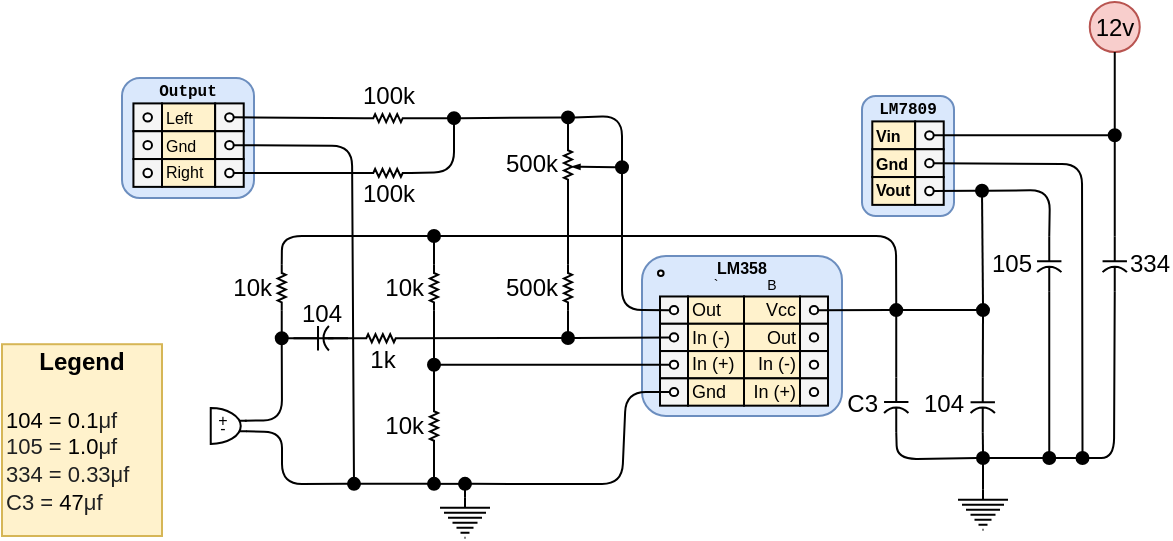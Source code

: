 <mxfile version="14.6.13" type="device"><diagram id="AmOtpBpn04vP_UrOHy-E" name="Page-1"><mxGraphModel dx="-309" dy="527" grid="1" gridSize="10" guides="1" tooltips="1" connect="1" arrows="1" fold="1" page="1" pageScale="1" pageWidth="1100" pageHeight="850" math="0" shadow="0"><root><mxCell id="0"/><mxCell id="1" parent="0"/><mxCell id="taRTPB22pi_-Q8uU6xPn-127" value="12v" style="ellipse;whiteSpace=wrap;html=1;aspect=fixed;fillColor=#f8cecc;align=center;strokeColor=#b85450;" parent="1" vertex="1"><mxGeometry x="1773.875" y="503" width="25" height="25" as="geometry"/></mxCell><mxCell id="2ndtieg_skFP75wxX9uC-29" value="" style="group" vertex="1" connectable="0" parent="1"><mxGeometry x="1550" y="630" width="100" height="80" as="geometry"/></mxCell><mxCell id="2ndtieg_skFP75wxX9uC-1" value="LM358" style="rounded=1;whiteSpace=wrap;html=1;fontSize=8;align=center;fillColor=#dae8fc;strokeColor=#6c8ebf;fontStyle=1;verticalAlign=top;spacingTop=-5;" vertex="1" parent="2ndtieg_skFP75wxX9uC-29"><mxGeometry width="100" height="80" as="geometry"/></mxCell><mxCell id="2ndtieg_skFP75wxX9uC-2" value="Vcc" style="rounded=0;whiteSpace=wrap;html=1;strokeColor=#000000;fillColor=#fff2cc;fontSize=9;align=right;" vertex="1" parent="2ndtieg_skFP75wxX9uC-29"><mxGeometry x="51" y="20.24" width="28" height="13.649" as="geometry"/></mxCell><mxCell id="2ndtieg_skFP75wxX9uC-3" value="Out" style="rounded=0;whiteSpace=wrap;html=1;strokeColor=#000000;fillColor=#fff2cc;fontSize=9;align=right;" vertex="1" parent="2ndtieg_skFP75wxX9uC-29"><mxGeometry x="51" y="33.889" width="28" height="13.649" as="geometry"/></mxCell><mxCell id="2ndtieg_skFP75wxX9uC-4" value="In (-)" style="rounded=0;whiteSpace=wrap;html=1;strokeColor=#000000;fillColor=#fff2cc;fontSize=9;align=right;" vertex="1" parent="2ndtieg_skFP75wxX9uC-29"><mxGeometry x="51" y="47.537" width="28" height="13.649" as="geometry"/></mxCell><mxCell id="2ndtieg_skFP75wxX9uC-5" value="In (+)" style="rounded=0;whiteSpace=wrap;html=1;strokeColor=#000000;fillColor=#fff2cc;fontSize=9;align=right;" vertex="1" parent="2ndtieg_skFP75wxX9uC-29"><mxGeometry x="51" y="61.186" width="28" height="13.649" as="geometry"/></mxCell><mxCell id="2ndtieg_skFP75wxX9uC-6" value="" style="rounded=0;whiteSpace=wrap;html=1;strokeColor=#000000;fillColor=#f5f5f5;fontSize=8;align=center;fontColor=#333333;" vertex="1" parent="2ndtieg_skFP75wxX9uC-29"><mxGeometry x="79" y="20.24" width="14" height="13.649" as="geometry"/></mxCell><mxCell id="2ndtieg_skFP75wxX9uC-7" value="" style="rounded=0;whiteSpace=wrap;html=1;strokeColor=#000000;fillColor=#f5f5f5;fontSize=8;align=center;fontColor=#333333;" vertex="1" parent="2ndtieg_skFP75wxX9uC-29"><mxGeometry x="9" y="20.24" width="14" height="13.649" as="geometry"/></mxCell><mxCell id="2ndtieg_skFP75wxX9uC-8" value="" style="verticalLabelPosition=bottom;shadow=0;dashed=0;align=center;html=1;verticalAlign=top;strokeWidth=1;shape=ellipse;fontSize=12;" vertex="1" parent="2ndtieg_skFP75wxX9uC-29"><mxGeometry x="13.9" y="25.017" width="4.2" height="4.095" as="geometry"/></mxCell><mxCell id="2ndtieg_skFP75wxX9uC-9" value="" style="verticalLabelPosition=bottom;shadow=0;dashed=0;align=center;html=1;verticalAlign=top;strokeWidth=1;shape=ellipse;fontSize=12;" vertex="1" parent="2ndtieg_skFP75wxX9uC-29"><mxGeometry x="83.9" y="25.017" width="4.2" height="4.095" as="geometry"/></mxCell><mxCell id="2ndtieg_skFP75wxX9uC-10" value="" style="rounded=0;whiteSpace=wrap;html=1;strokeColor=#000000;fillColor=#f5f5f5;fontSize=8;align=center;fontColor=#333333;" vertex="1" parent="2ndtieg_skFP75wxX9uC-29"><mxGeometry x="79" y="33.889" width="14" height="13.649" as="geometry"/></mxCell><mxCell id="2ndtieg_skFP75wxX9uC-11" value="" style="rounded=0;whiteSpace=wrap;html=1;strokeColor=#000000;fillColor=#f5f5f5;fontSize=8;align=center;fontColor=#333333;" vertex="1" parent="2ndtieg_skFP75wxX9uC-29"><mxGeometry x="9" y="33.889" width="14" height="13.649" as="geometry"/></mxCell><mxCell id="2ndtieg_skFP75wxX9uC-12" value="" style="verticalLabelPosition=bottom;shadow=0;dashed=0;align=center;html=1;verticalAlign=top;strokeWidth=1;shape=ellipse;fontSize=12;" vertex="1" parent="2ndtieg_skFP75wxX9uC-29"><mxGeometry x="13.9" y="38.666" width="4.2" height="4.095" as="geometry"/></mxCell><mxCell id="2ndtieg_skFP75wxX9uC-13" value="" style="verticalLabelPosition=bottom;shadow=0;dashed=0;align=center;html=1;verticalAlign=top;strokeWidth=1;shape=ellipse;fontSize=12;" vertex="1" parent="2ndtieg_skFP75wxX9uC-29"><mxGeometry x="83.9" y="38.666" width="4.2" height="4.095" as="geometry"/></mxCell><mxCell id="2ndtieg_skFP75wxX9uC-14" value="" style="rounded=0;whiteSpace=wrap;html=1;strokeColor=#000000;fillColor=#f5f5f5;fontSize=8;align=center;fontColor=#333333;" vertex="1" parent="2ndtieg_skFP75wxX9uC-29"><mxGeometry x="79" y="47.537" width="14" height="13.649" as="geometry"/></mxCell><mxCell id="2ndtieg_skFP75wxX9uC-15" value="" style="rounded=0;whiteSpace=wrap;html=1;strokeColor=#000000;fillColor=#f5f5f5;fontSize=8;align=center;fontColor=#333333;" vertex="1" parent="2ndtieg_skFP75wxX9uC-29"><mxGeometry x="9" y="47.537" width="14" height="13.649" as="geometry"/></mxCell><mxCell id="2ndtieg_skFP75wxX9uC-16" value="" style="verticalLabelPosition=bottom;shadow=0;dashed=0;align=center;html=1;verticalAlign=top;strokeWidth=1;shape=ellipse;fontSize=12;" vertex="1" parent="2ndtieg_skFP75wxX9uC-29"><mxGeometry x="13.9" y="52.314" width="4.2" height="4.095" as="geometry"/></mxCell><mxCell id="2ndtieg_skFP75wxX9uC-17" value="" style="verticalLabelPosition=bottom;shadow=0;dashed=0;align=center;html=1;verticalAlign=top;strokeWidth=1;shape=ellipse;fontSize=12;" vertex="1" parent="2ndtieg_skFP75wxX9uC-29"><mxGeometry x="83.9" y="52.314" width="4.2" height="4.095" as="geometry"/></mxCell><mxCell id="2ndtieg_skFP75wxX9uC-18" value="" style="rounded=0;whiteSpace=wrap;html=1;strokeColor=#000000;fillColor=#f5f5f5;fontSize=8;align=center;fontColor=#333333;" vertex="1" parent="2ndtieg_skFP75wxX9uC-29"><mxGeometry x="79" y="61.186" width="14" height="13.649" as="geometry"/></mxCell><mxCell id="2ndtieg_skFP75wxX9uC-19" value="" style="rounded=0;whiteSpace=wrap;html=1;strokeColor=#000000;fillColor=#f5f5f5;fontSize=8;align=center;fontColor=#333333;" vertex="1" parent="2ndtieg_skFP75wxX9uC-29"><mxGeometry x="9" y="61.186" width="14" height="13.649" as="geometry"/></mxCell><mxCell id="2ndtieg_skFP75wxX9uC-20" value="" style="verticalLabelPosition=bottom;shadow=0;dashed=0;align=center;html=1;verticalAlign=top;strokeWidth=1;shape=ellipse;fontSize=12;" vertex="1" parent="2ndtieg_skFP75wxX9uC-29"><mxGeometry x="13.9" y="65.963" width="4.2" height="4.095" as="geometry"/></mxCell><mxCell id="2ndtieg_skFP75wxX9uC-21" value="" style="verticalLabelPosition=bottom;shadow=0;dashed=0;align=center;html=1;verticalAlign=top;strokeWidth=1;shape=ellipse;fontSize=12;" vertex="1" parent="2ndtieg_skFP75wxX9uC-29"><mxGeometry x="83.9" y="65.963" width="4.2" height="4.095" as="geometry"/></mxCell><mxCell id="2ndtieg_skFP75wxX9uC-22" value="" style="verticalLabelPosition=bottom;shadow=0;dashed=0;align=center;html=1;verticalAlign=top;strokeWidth=1;shape=ellipse;perimeter=ellipsePerimeter;fontSize=8;" vertex="1" parent="2ndtieg_skFP75wxX9uC-29"><mxGeometry x="8" y="7.241" width="2.8" height="2.73" as="geometry"/></mxCell><mxCell id="2ndtieg_skFP75wxX9uC-23" value="Out" style="rounded=0;whiteSpace=wrap;html=1;strokeColor=#000000;fillColor=#fff2cc;fontSize=9;align=left;" vertex="1" parent="2ndtieg_skFP75wxX9uC-29"><mxGeometry x="23" y="20.24" width="28" height="13.649" as="geometry"/></mxCell><mxCell id="2ndtieg_skFP75wxX9uC-24" value="In (-)" style="rounded=0;whiteSpace=wrap;html=1;strokeColor=#000000;fillColor=#fff2cc;fontSize=9;align=left;" vertex="1" parent="2ndtieg_skFP75wxX9uC-29"><mxGeometry x="23" y="33.889" width="28" height="13.649" as="geometry"/></mxCell><mxCell id="2ndtieg_skFP75wxX9uC-25" value="In (+)" style="rounded=0;whiteSpace=wrap;html=1;strokeColor=#000000;fillColor=#fff2cc;fontSize=9;align=left;" vertex="1" parent="2ndtieg_skFP75wxX9uC-29"><mxGeometry x="23" y="47.537" width="28" height="13.649" as="geometry"/></mxCell><mxCell id="2ndtieg_skFP75wxX9uC-26" value="Gnd" style="rounded=0;whiteSpace=wrap;html=1;strokeColor=#000000;fillColor=#fff2cc;fontSize=9;align=left;" vertex="1" parent="2ndtieg_skFP75wxX9uC-29"><mxGeometry x="23" y="61.186" width="28" height="13.649" as="geometry"/></mxCell><mxCell id="2ndtieg_skFP75wxX9uC-27" value="B" style="text;html=1;strokeColor=none;fillColor=none;align=center;verticalAlign=middle;whiteSpace=wrap;rounded=0;fontSize=7;fontColor=#000000;" vertex="1" parent="2ndtieg_skFP75wxX9uC-29"><mxGeometry x="51" y="10" width="28" height="10.24" as="geometry"/></mxCell><mxCell id="2ndtieg_skFP75wxX9uC-28" value="`" style="text;html=1;strokeColor=none;fillColor=none;align=center;verticalAlign=middle;whiteSpace=wrap;rounded=0;fontSize=7;fontColor=#000000;" vertex="1" parent="2ndtieg_skFP75wxX9uC-29"><mxGeometry x="23" y="10" width="28" height="10.24" as="geometry"/></mxCell><mxCell id="2ndtieg_skFP75wxX9uC-44" style="rounded=1;orthogonalLoop=1;jettySize=auto;html=1;entryX=1;entryY=0.5;entryDx=0;entryDy=0;fontSize=11;endArrow=none;endFill=0;exitX=0;exitY=0.5;exitDx=0;exitDy=0;" edge="1" parent="1" source="2ndtieg_skFP75wxX9uC-48" target="2ndtieg_skFP75wxX9uC-9"><mxGeometry relative="1" as="geometry"><mxPoint x="1720" y="650" as="sourcePoint"/></mxGeometry></mxCell><mxCell id="2ndtieg_skFP75wxX9uC-49" style="edgeStyle=none;rounded=1;orthogonalLoop=1;jettySize=auto;html=1;entryX=0.5;entryY=1;entryDx=0;entryDy=0;fontSize=11;endArrow=none;endFill=0;exitX=0;exitY=0.5;exitDx=0;exitDy=0;exitPerimeter=0;" edge="1" parent="1" source="2ndtieg_skFP75wxX9uC-40" target="2ndtieg_skFP75wxX9uC-48"><mxGeometry relative="1" as="geometry"><mxPoint x="1690" y="690" as="sourcePoint"/></mxGeometry></mxCell><mxCell id="2ndtieg_skFP75wxX9uC-40" value="C3" style="pointerEvents=1;verticalLabelPosition=top;shadow=0;dashed=0;align=right;html=1;verticalAlign=middle;shape=mxgraph.electrical.capacitors.capacitor_2;fillColor=none;rotation=90;horizontal=0;labelPosition=center;spacingTop=0;spacingRight=2;" vertex="1" parent="1"><mxGeometry x="1663.5" y="698.33" width="27.25" height="12.19" as="geometry"/></mxCell><mxCell id="2ndtieg_skFP75wxX9uC-41" style="edgeStyle=none;rounded=1;orthogonalLoop=1;jettySize=auto;html=1;entryX=1;entryY=0.5;entryDx=0;entryDy=0;entryPerimeter=0;endArrow=none;endFill=0;exitX=0.5;exitY=0;exitDx=0;exitDy=0;" edge="1" parent="1" source="2ndtieg_skFP75wxX9uC-47"><mxGeometry relative="1" as="geometry"><mxPoint x="1720.5" y="728.59" as="sourcePoint"/><mxPoint x="1720.375" y="718.07" as="targetPoint"/></mxGeometry></mxCell><mxCell id="2ndtieg_skFP75wxX9uC-42" style="edgeStyle=none;rounded=1;orthogonalLoop=1;jettySize=auto;html=1;entryX=1;entryY=0.5;entryDx=0;entryDy=0;entryPerimeter=0;endArrow=none;endFill=0;exitX=0;exitY=0.5;exitDx=0;exitDy=0;" edge="1" parent="1" source="2ndtieg_skFP75wxX9uC-47" target="2ndtieg_skFP75wxX9uC-40"><mxGeometry relative="1" as="geometry"><Array as="points"><mxPoint x="1677.5" y="731.59"/></Array><mxPoint x="1720.5" y="731.59" as="sourcePoint"/></mxGeometry></mxCell><mxCell id="2ndtieg_skFP75wxX9uC-45" value="" style="pointerEvents=1;verticalLabelPosition=bottom;shadow=0;dashed=0;align=center;html=1;verticalAlign=top;shape=mxgraph.electrical.signal_sources.protective_earth;" vertex="1" parent="1"><mxGeometry x="1708" y="746.93" width="25" height="20" as="geometry"/></mxCell><mxCell id="2ndtieg_skFP75wxX9uC-46" style="edgeStyle=none;rounded=1;orthogonalLoop=1;jettySize=auto;html=1;exitX=0.5;exitY=1;exitDx=0;exitDy=0;entryX=0.5;entryY=0;entryDx=0;entryDy=0;entryPerimeter=0;endArrow=none;endFill=0;" edge="1" parent="1" source="2ndtieg_skFP75wxX9uC-47"><mxGeometry relative="1" as="geometry"><mxPoint x="1720.5" y="746.93" as="targetPoint"/></mxGeometry></mxCell><mxCell id="2ndtieg_skFP75wxX9uC-47" value="" style="ellipse;whiteSpace=wrap;html=1;aspect=fixed;fillColor=#000000;" vertex="1" parent="1"><mxGeometry x="1717.5" y="728" width="6" height="6" as="geometry"/></mxCell><mxCell id="2ndtieg_skFP75wxX9uC-48" value="" style="ellipse;whiteSpace=wrap;html=1;aspect=fixed;fillColor=#000000;" vertex="1" parent="1"><mxGeometry x="1674.12" y="654.06" width="6" height="6" as="geometry"/></mxCell><mxCell id="2ndtieg_skFP75wxX9uC-52" style="edgeStyle=none;rounded=1;orthogonalLoop=1;jettySize=auto;html=1;entryX=1;entryY=0.5;entryDx=0;entryDy=0;endArrow=none;endFill=0;entryPerimeter=0;" edge="1" parent="1" source="2ndtieg_skFP75wxX9uC-53"><mxGeometry relative="1" as="geometry"><mxPoint x="1393" y="671.115" as="targetPoint"/></mxGeometry></mxCell><mxCell id="2ndtieg_skFP75wxX9uC-53" value="1k" style="pointerEvents=1;verticalLabelPosition=bottom;shadow=0;dashed=0;align=center;html=1;verticalAlign=top;shape=mxgraph.electrical.resistors.resistor_2;spacingTop=-5;" vertex="1" parent="1"><mxGeometry x="1408" y="669.12" width="23" height="4" as="geometry"/></mxCell><mxCell id="2ndtieg_skFP75wxX9uC-56" style="edgeStyle=none;rounded=1;orthogonalLoop=1;jettySize=auto;html=1;endArrow=none;endFill=0;exitX=0;exitY=0.5;exitDx=0;exitDy=0;entryX=1;entryY=0.5;entryDx=0;entryDy=0;" edge="1" parent="1" target="2ndtieg_skFP75wxX9uC-188" source="2ndtieg_skFP75wxX9uC-12"><mxGeometry relative="1" as="geometry"><mxPoint x="1545" y="673" as="sourcePoint"/><mxPoint x="1530" y="671" as="targetPoint"/></mxGeometry></mxCell><mxCell id="2ndtieg_skFP75wxX9uC-60" value="104" style="pointerEvents=1;verticalLabelPosition=top;shadow=0;dashed=0;align=right;html=1;verticalAlign=middle;shape=mxgraph.electrical.capacitors.capacitor_2;fillColor=none;rotation=90;horizontal=0;labelPosition=center;spacingTop=0;spacingRight=2;" vertex="1" parent="1"><mxGeometry x="1706.75" y="698.35" width="27.25" height="12.19" as="geometry"/></mxCell><mxCell id="2ndtieg_skFP75wxX9uC-64" style="edgeStyle=none;rounded=1;orthogonalLoop=1;jettySize=auto;html=1;fontSize=8;endArrow=none;endFill=0;exitX=0.5;exitY=1;exitDx=0;exitDy=0;entryX=0.946;entryY=0.356;entryDx=0;entryDy=0;entryPerimeter=0;" edge="1" parent="1" source="2ndtieg_skFP75wxX9uC-71" target="2ndtieg_skFP75wxX9uC-62"><mxGeometry relative="1" as="geometry"><mxPoint x="1373.875" y="713.53" as="sourcePoint"/><mxPoint x="1360" y="736" as="targetPoint"/><Array as="points"><mxPoint x="1370" y="712"/></Array></mxGeometry></mxCell><mxCell id="2ndtieg_skFP75wxX9uC-62" value="&lt;p style=&quot;line-height: 50%&quot;&gt;+&lt;br style=&quot;font-size: 8px&quot;&gt;-&lt;/p&gt;" style="verticalLabelPosition=middle;shadow=0;dashed=0;align=center;html=1;verticalAlign=middle;shape=mxgraph.electrical.radio.microphone_2;fontSize=8;labelPosition=center;spacingTop=-2;spacingLeft=-7;" vertex="1" parent="1"><mxGeometry x="1334.37" y="706" width="18" height="18" as="geometry"/></mxCell><mxCell id="2ndtieg_skFP75wxX9uC-69" style="edgeStyle=none;rounded=1;orthogonalLoop=1;jettySize=auto;html=1;fontSize=8;endArrow=none;endFill=0;entryX=0.981;entryY=0.648;entryDx=0;entryDy=0;entryPerimeter=0;exitX=0;exitY=0.5;exitDx=0;exitDy=0;" edge="1" parent="1" source="2ndtieg_skFP75wxX9uC-177" target="2ndtieg_skFP75wxX9uC-62"><mxGeometry relative="1" as="geometry"><mxPoint x="1320" y="726" as="targetPoint"/><mxPoint x="1410" y="744" as="sourcePoint"/><Array as="points"><mxPoint x="1370" y="744"/><mxPoint x="1370" y="718"/></Array></mxGeometry></mxCell><mxCell id="2ndtieg_skFP75wxX9uC-73" style="edgeStyle=none;rounded=1;orthogonalLoop=1;jettySize=auto;html=1;entryX=1;entryY=0.5;entryDx=0;entryDy=0;fontSize=8;endArrow=none;endFill=0;exitX=0;exitY=0.5;exitDx=0;exitDy=0;exitPerimeter=0;" edge="1" parent="1" target="2ndtieg_skFP75wxX9uC-71"><mxGeometry relative="1" as="geometry"><mxPoint x="1395.75" y="671.115" as="sourcePoint"/></mxGeometry></mxCell><mxCell id="2ndtieg_skFP75wxX9uC-70" value="104" style="pointerEvents=1;verticalLabelPosition=top;shadow=0;dashed=0;align=right;html=1;verticalAlign=middle;shape=mxgraph.electrical.capacitors.capacitor_2;fillColor=none;rotation=0;horizontal=1;labelPosition=center;spacingTop=0;spacingRight=2;" vertex="1" parent="1"><mxGeometry x="1375.75" y="665.02" width="27.25" height="12.19" as="geometry"/></mxCell><mxCell id="2ndtieg_skFP75wxX9uC-149" style="edgeStyle=none;rounded=1;sketch=0;orthogonalLoop=1;jettySize=auto;html=1;entryX=1;entryY=0.5;entryDx=0;entryDy=0;entryPerimeter=0;fontColor=#E4FDE1;endArrow=none;endFill=0;strokeColor=#000000;fillColor=#F45B69;exitX=0.5;exitY=0;exitDx=0;exitDy=0;" edge="1" parent="1" source="2ndtieg_skFP75wxX9uC-71" target="2ndtieg_skFP75wxX9uC-148"><mxGeometry relative="1" as="geometry"><mxPoint x="1360" y="668" as="sourcePoint"/></mxGeometry></mxCell><mxCell id="2ndtieg_skFP75wxX9uC-71" value="" style="ellipse;whiteSpace=wrap;html=1;aspect=fixed;fillColor=#000000;" vertex="1" parent="1"><mxGeometry x="1366.87" y="668.12" width="6" height="6" as="geometry"/></mxCell><mxCell id="2ndtieg_skFP75wxX9uC-136" style="edgeStyle=none;rounded=1;sketch=0;orthogonalLoop=1;jettySize=auto;html=1;entryX=0;entryY=0.5;entryDx=0;entryDy=0;fontColor=#E4FDE1;endArrow=none;endFill=0;strokeColor=#000000;fillColor=#F45B69;exitX=0;exitY=0.5;exitDx=0;exitDy=0;exitPerimeter=0;" edge="1" parent="1" source="2ndtieg_skFP75wxX9uC-148" target="2ndtieg_skFP75wxX9uC-134"><mxGeometry relative="1" as="geometry"><mxPoint x="1370" y="640" as="sourcePoint"/><Array as="points"><mxPoint x="1370" y="620"/></Array></mxGeometry></mxCell><mxCell id="2ndtieg_skFP75wxX9uC-105" style="rounded=1;sketch=0;orthogonalLoop=1;jettySize=auto;html=1;fontColor=#E4FDE1;fillColor=#F45B69;endArrow=none;endFill=0;entryX=0.5;entryY=0;entryDx=0;entryDy=0;" edge="1" parent="1" source="taRTPB22pi_-Q8uU6xPn-127" target="2ndtieg_skFP75wxX9uC-113"><mxGeometry relative="1" as="geometry"><mxPoint x="1800" y="573" as="targetPoint"/></mxGeometry></mxCell><mxCell id="2ndtieg_skFP75wxX9uC-109" value="105" style="pointerEvents=1;verticalLabelPosition=top;shadow=0;dashed=0;align=right;html=1;verticalAlign=middle;shape=mxgraph.electrical.capacitors.capacitor_2;fillColor=none;rotation=90;horizontal=0;labelPosition=center;spacingTop=0;spacingRight=2;" vertex="1" parent="1"><mxGeometry x="1740" y="627.87" width="27.25" height="12.19" as="geometry"/></mxCell><mxCell id="2ndtieg_skFP75wxX9uC-114" style="edgeStyle=none;rounded=1;sketch=0;orthogonalLoop=1;jettySize=auto;html=1;entryX=0.5;entryY=1;entryDx=0;entryDy=0;fontColor=#E4FDE1;endArrow=none;endFill=0;strokeColor=#000000;fillColor=#F45B69;exitX=0;exitY=0.5;exitDx=0;exitDy=0;exitPerimeter=0;" edge="1" parent="1" source="2ndtieg_skFP75wxX9uC-110" target="2ndtieg_skFP75wxX9uC-113"><mxGeometry relative="1" as="geometry"/></mxCell><mxCell id="2ndtieg_skFP75wxX9uC-116" style="edgeStyle=none;rounded=1;sketch=0;orthogonalLoop=1;jettySize=auto;html=1;entryX=1;entryY=0.5;entryDx=0;entryDy=0;fontColor=#E4FDE1;endArrow=none;endFill=0;strokeColor=#000000;fillColor=#F45B69;exitX=1;exitY=0.5;exitDx=0;exitDy=0;exitPerimeter=0;" edge="1" parent="1" source="2ndtieg_skFP75wxX9uC-110" target="2ndtieg_skFP75wxX9uC-184"><mxGeometry relative="1" as="geometry"><mxPoint x="1772.75" y="672.42" as="targetPoint"/><Array as="points"><mxPoint x="1786" y="731"/></Array></mxGeometry></mxCell><mxCell id="2ndtieg_skFP75wxX9uC-110" value="334" style="pointerEvents=1;verticalLabelPosition=bottom;shadow=0;dashed=0;align=left;html=1;verticalAlign=top;shape=mxgraph.electrical.capacitors.capacitor_2;fillColor=none;rotation=90;horizontal=0;labelPosition=center;spacingTop=0;spacingRight=2;" vertex="1" parent="1"><mxGeometry x="1772.75" y="627.87" width="27.25" height="12.19" as="geometry"/></mxCell><mxCell id="2ndtieg_skFP75wxX9uC-113" value="" style="ellipse;whiteSpace=wrap;html=1;aspect=fixed;fillColor=#000000;" vertex="1" parent="1"><mxGeometry x="1783.375" y="566.66" width="6" height="6" as="geometry"/></mxCell><mxCell id="2ndtieg_skFP75wxX9uC-115" value="" style="group" vertex="1" connectable="0" parent="1"><mxGeometry x="1660" y="550" width="46" height="60" as="geometry"/></mxCell><mxCell id="2ndtieg_skFP75wxX9uC-89" value="&lt;blockquote style=&quot;margin: 0px 0px 0px 40px ; border: none ; padding: 0px ; font-size: 8px&quot;&gt;&lt;/blockquote&gt;&lt;span style=&quot;font-size: 8px&quot;&gt;&lt;div style=&quot;font-size: 8px&quot;&gt;LM7809&lt;/div&gt;&lt;/span&gt;" style="rounded=1;whiteSpace=wrap;html=1;shadow=0;dashed=0;labelBackgroundColor=none;fontFamily=Courier New;fontSize=8;align=center;strokeColor=#6c8ebf;fillColor=#dae8fc;fontStyle=1;verticalAlign=top;spacingTop=-5;container=0;" vertex="1" parent="2ndtieg_skFP75wxX9uC-115"><mxGeometry width="46" height="60" as="geometry"/></mxCell><mxCell id="2ndtieg_skFP75wxX9uC-90" value="" style="rounded=0;whiteSpace=wrap;html=1;strokeColor=#000000;fillColor=#fff2cc;fontSize=8;align=center;container=0;" vertex="1" parent="2ndtieg_skFP75wxX9uC-115"><mxGeometry x="5.149" y="12.7" width="21.429" height="13.913" as="geometry"/></mxCell><mxCell id="2ndtieg_skFP75wxX9uC-91" value="Vin" style="text;html=1;strokeColor=none;fillColor=none;align=left;verticalAlign=middle;whiteSpace=wrap;rounded=0;fontSize=8;fontStyle=1;container=0;" vertex="1" parent="2ndtieg_skFP75wxX9uC-115"><mxGeometry x="5.149" y="12.7" width="21.429" height="13.913" as="geometry"/></mxCell><mxCell id="2ndtieg_skFP75wxX9uC-92" value="" style="rounded=0;whiteSpace=wrap;html=1;strokeColor=#000000;fillColor=#fff2cc;fontSize=8;align=center;container=0;" vertex="1" parent="2ndtieg_skFP75wxX9uC-115"><mxGeometry x="5.149" y="26.613" width="21.429" height="13.913" as="geometry"/></mxCell><mxCell id="2ndtieg_skFP75wxX9uC-93" value="Gnd" style="text;html=1;strokeColor=none;fillColor=none;align=left;verticalAlign=middle;whiteSpace=wrap;rounded=0;fontSize=8;fontStyle=1;container=0;" vertex="1" parent="2ndtieg_skFP75wxX9uC-115"><mxGeometry x="5.149" y="26.613" width="21.429" height="13.913" as="geometry"/></mxCell><mxCell id="2ndtieg_skFP75wxX9uC-94" value="" style="rounded=0;whiteSpace=wrap;html=1;strokeColor=#000000;fillColor=#fff2cc;fontSize=8;align=center;container=0;" vertex="1" parent="2ndtieg_skFP75wxX9uC-115"><mxGeometry x="5.149" y="40.527" width="21.429" height="13.913" as="geometry"/></mxCell><mxCell id="2ndtieg_skFP75wxX9uC-95" value="Vout" style="text;html=1;strokeColor=none;fillColor=none;align=left;verticalAlign=middle;whiteSpace=wrap;rounded=0;fontSize=8;fontStyle=1;container=0;" vertex="1" parent="2ndtieg_skFP75wxX9uC-115"><mxGeometry x="5.149" y="40.527" width="21.429" height="13.913" as="geometry"/></mxCell><mxCell id="2ndtieg_skFP75wxX9uC-96" value="" style="rounded=0;whiteSpace=wrap;html=1;strokeColor=#000000;fillColor=#f5f5f5;fontSize=8;align=center;fontColor=#333333;container=0;" vertex="1" parent="2ndtieg_skFP75wxX9uC-115"><mxGeometry x="26.573" y="12.7" width="14.286" height="13.913" as="geometry"/></mxCell><mxCell id="2ndtieg_skFP75wxX9uC-97" value="" style="verticalLabelPosition=bottom;shadow=0;dashed=0;align=center;html=1;verticalAlign=top;strokeWidth=1;shape=ellipse;fontSize=12;container=0;" vertex="1" parent="2ndtieg_skFP75wxX9uC-115"><mxGeometry x="31.573" y="17.57" width="4.286" height="4.174" as="geometry"/></mxCell><mxCell id="2ndtieg_skFP75wxX9uC-98" value="" style="rounded=0;whiteSpace=wrap;html=1;strokeColor=#000000;fillColor=#f5f5f5;fontSize=8;align=center;fontColor=#333333;container=0;" vertex="1" parent="2ndtieg_skFP75wxX9uC-115"><mxGeometry x="26.573" y="26.613" width="14.286" height="13.913" as="geometry"/></mxCell><mxCell id="2ndtieg_skFP75wxX9uC-99" value="" style="verticalLabelPosition=bottom;shadow=0;dashed=0;align=center;html=1;verticalAlign=top;strokeWidth=1;shape=ellipse;fontSize=12;container=0;" vertex="1" parent="2ndtieg_skFP75wxX9uC-115"><mxGeometry x="31.573" y="31.483" width="4.286" height="4.174" as="geometry"/></mxCell><mxCell id="2ndtieg_skFP75wxX9uC-100" value="" style="rounded=0;whiteSpace=wrap;html=1;strokeColor=#000000;fillColor=#f5f5f5;fontSize=8;align=center;fontColor=#333333;container=0;" vertex="1" parent="2ndtieg_skFP75wxX9uC-115"><mxGeometry x="26.573" y="40.527" width="14.286" height="13.913" as="geometry"/></mxCell><mxCell id="2ndtieg_skFP75wxX9uC-101" value="" style="verticalLabelPosition=bottom;shadow=0;dashed=0;align=center;html=1;verticalAlign=top;strokeWidth=1;shape=ellipse;fontSize=12;container=0;" vertex="1" parent="2ndtieg_skFP75wxX9uC-115"><mxGeometry x="31.573" y="45.396" width="4.286" height="4.174" as="geometry"/></mxCell><mxCell id="2ndtieg_skFP75wxX9uC-118" style="rounded=1;sketch=0;orthogonalLoop=1;jettySize=auto;html=1;entryX=1;entryY=0.5;entryDx=0;entryDy=0;entryPerimeter=0;fontColor=#E4FDE1;endArrow=none;endFill=0;strokeColor=#000000;fillColor=#F45B69;exitX=0.5;exitY=0;exitDx=0;exitDy=0;" edge="1" parent="1" source="2ndtieg_skFP75wxX9uC-183" target="2ndtieg_skFP75wxX9uC-109"><mxGeometry relative="1" as="geometry"><mxPoint x="1766.75" y="672.42" as="sourcePoint"/></mxGeometry></mxCell><mxCell id="2ndtieg_skFP75wxX9uC-120" style="edgeStyle=none;rounded=1;sketch=0;orthogonalLoop=1;jettySize=auto;html=1;entryX=0;entryY=0.5;entryDx=0;entryDy=0;entryPerimeter=0;fontColor=#E4FDE1;endArrow=none;endFill=0;strokeColor=#000000;fillColor=#F45B69;exitX=1;exitY=0.5;exitDx=0;exitDy=0;" edge="1" parent="1" source="2ndtieg_skFP75wxX9uC-119" target="2ndtieg_skFP75wxX9uC-109"><mxGeometry relative="1" as="geometry"><Array as="points"><mxPoint x="1754" y="597"/></Array></mxGeometry></mxCell><mxCell id="2ndtieg_skFP75wxX9uC-123" style="rounded=1;sketch=0;orthogonalLoop=1;jettySize=auto;html=1;fontColor=#E4FDE1;endArrow=none;endFill=0;strokeColor=#000000;fillColor=#F45B69;entryX=0.5;entryY=0;entryDx=0;entryDy=0;" edge="1" parent="1" source="2ndtieg_skFP75wxX9uC-119" target="2ndtieg_skFP75wxX9uC-124"><mxGeometry relative="1" as="geometry"><mxPoint x="1767" y="640" as="targetPoint"/></mxGeometry></mxCell><mxCell id="2ndtieg_skFP75wxX9uC-119" value="" style="ellipse;whiteSpace=wrap;html=1;aspect=fixed;fillColor=#000000;" vertex="1" parent="1"><mxGeometry x="1717.0" y="594.4" width="6" height="6" as="geometry"/></mxCell><mxCell id="2ndtieg_skFP75wxX9uC-111" style="edgeStyle=none;rounded=1;sketch=0;orthogonalLoop=1;jettySize=auto;html=1;entryX=0;entryY=0.5;entryDx=0;entryDy=0;fontColor=#E4FDE1;endArrow=none;endFill=0;strokeColor=#000000;fillColor=#F45B69;" edge="1" parent="1" source="2ndtieg_skFP75wxX9uC-101" target="2ndtieg_skFP75wxX9uC-119"><mxGeometry relative="1" as="geometry"/></mxCell><mxCell id="2ndtieg_skFP75wxX9uC-121" style="edgeStyle=none;rounded=1;sketch=0;orthogonalLoop=1;jettySize=auto;html=1;fontColor=#E4FDE1;endArrow=none;endFill=0;strokeColor=#000000;fillColor=#F45B69;entryX=0.5;entryY=0;entryDx=0;entryDy=0;" edge="1" parent="1" source="2ndtieg_skFP75wxX9uC-99" target="2ndtieg_skFP75wxX9uC-184"><mxGeometry relative="1" as="geometry"><mxPoint x="1769.75" y="669.42" as="targetPoint"/><Array as="points"><mxPoint x="1770" y="584"/></Array></mxGeometry></mxCell><mxCell id="2ndtieg_skFP75wxX9uC-112" style="edgeStyle=none;rounded=1;sketch=0;orthogonalLoop=1;jettySize=auto;html=1;entryX=0;entryY=0.5;entryDx=0;entryDy=0;fontColor=#E4FDE1;endArrow=none;endFill=0;strokeColor=#000000;fillColor=#F45B69;" edge="1" parent="1" source="2ndtieg_skFP75wxX9uC-97" target="2ndtieg_skFP75wxX9uC-113"><mxGeometry relative="1" as="geometry"/></mxCell><mxCell id="2ndtieg_skFP75wxX9uC-125" style="edgeStyle=none;rounded=1;sketch=0;orthogonalLoop=1;jettySize=auto;html=1;entryX=0;entryY=0.5;entryDx=0;entryDy=0;entryPerimeter=0;fontColor=#E4FDE1;endArrow=none;endFill=0;strokeColor=#000000;fillColor=#F45B69;" edge="1" parent="1" source="2ndtieg_skFP75wxX9uC-124" target="2ndtieg_skFP75wxX9uC-60"><mxGeometry relative="1" as="geometry"/></mxCell><mxCell id="2ndtieg_skFP75wxX9uC-126" style="edgeStyle=none;rounded=1;sketch=0;orthogonalLoop=1;jettySize=auto;html=1;entryX=1;entryY=0.5;entryDx=0;entryDy=0;fontColor=#E4FDE1;endArrow=none;endFill=0;strokeColor=#000000;fillColor=#F45B69;" edge="1" parent="1" source="2ndtieg_skFP75wxX9uC-124" target="2ndtieg_skFP75wxX9uC-48"><mxGeometry relative="1" as="geometry"/></mxCell><mxCell id="2ndtieg_skFP75wxX9uC-124" value="" style="ellipse;whiteSpace=wrap;html=1;aspect=fixed;fillColor=#000000;" vertex="1" parent="1"><mxGeometry x="1717.5" y="654.06" width="6" height="6" as="geometry"/></mxCell><mxCell id="2ndtieg_skFP75wxX9uC-131" style="edgeStyle=none;rounded=1;sketch=0;orthogonalLoop=1;jettySize=auto;html=1;entryX=0.5;entryY=1;entryDx=0;entryDy=0;fontColor=#E4FDE1;endArrow=none;endFill=0;strokeColor=#000000;fillColor=#F45B69;exitX=0;exitY=0.5;exitDx=0;exitDy=0;exitPerimeter=0;" edge="1" parent="1" source="2ndtieg_skFP75wxX9uC-138" target="2ndtieg_skFP75wxX9uC-129"><mxGeometry relative="1" as="geometry"><mxPoint x="1446" y="728.5" as="sourcePoint"/></mxGeometry></mxCell><mxCell id="2ndtieg_skFP75wxX9uC-130" style="edgeStyle=none;rounded=1;sketch=0;orthogonalLoop=1;jettySize=auto;html=1;entryX=0;entryY=0.5;entryDx=0;entryDy=0;fontColor=#E4FDE1;endArrow=none;endFill=0;strokeColor=#000000;fillColor=#F45B69;" edge="1" parent="1" source="2ndtieg_skFP75wxX9uC-129" target="2ndtieg_skFP75wxX9uC-16"><mxGeometry relative="1" as="geometry"/></mxCell><mxCell id="2ndtieg_skFP75wxX9uC-129" value="" style="ellipse;whiteSpace=wrap;html=1;aspect=fixed;fillColor=#000000;" vertex="1" parent="1"><mxGeometry x="1443" y="681.36" width="6" height="6" as="geometry"/></mxCell><mxCell id="2ndtieg_skFP75wxX9uC-133" style="edgeStyle=none;rounded=1;sketch=0;orthogonalLoop=1;jettySize=auto;html=1;entryX=0.5;entryY=0;entryDx=0;entryDy=0;fontColor=#E4FDE1;endArrow=none;endFill=0;strokeColor=#000000;fillColor=#F45B69;" edge="1" parent="1" source="2ndtieg_skFP75wxX9uC-132" target="2ndtieg_skFP75wxX9uC-129"><mxGeometry relative="1" as="geometry"/></mxCell><mxCell id="2ndtieg_skFP75wxX9uC-135" style="edgeStyle=none;rounded=1;sketch=0;orthogonalLoop=1;jettySize=auto;html=1;entryX=0.5;entryY=1;entryDx=0;entryDy=0;fontColor=#E4FDE1;endArrow=none;endFill=0;strokeColor=#000000;fillColor=#F45B69;" edge="1" parent="1" source="2ndtieg_skFP75wxX9uC-132" target="2ndtieg_skFP75wxX9uC-134"><mxGeometry relative="1" as="geometry"/></mxCell><mxCell id="2ndtieg_skFP75wxX9uC-132" value="10k" style="pointerEvents=1;verticalLabelPosition=top;shadow=0;dashed=0;align=right;html=1;verticalAlign=middle;shape=mxgraph.electrical.resistors.resistor_2;spacingTop=0;horizontal=0;rotation=90;labelPosition=center;spacingLeft=0;spacingRight=2;" vertex="1" parent="1"><mxGeometry x="1434.5" y="643.87" width="23" height="4" as="geometry"/></mxCell><mxCell id="2ndtieg_skFP75wxX9uC-144" style="edgeStyle=none;rounded=1;sketch=0;orthogonalLoop=1;jettySize=auto;html=1;fontColor=#E4FDE1;endArrow=none;endFill=0;strokeColor=#000000;fillColor=#F45B69;entryX=0.5;entryY=0;entryDx=0;entryDy=0;" edge="1" parent="1" source="2ndtieg_skFP75wxX9uC-134" target="2ndtieg_skFP75wxX9uC-48"><mxGeometry relative="1" as="geometry"><mxPoint x="1690" y="640" as="targetPoint"/><Array as="points"><mxPoint x="1677" y="620"/></Array></mxGeometry></mxCell><mxCell id="2ndtieg_skFP75wxX9uC-134" value="" style="ellipse;whiteSpace=wrap;html=1;aspect=fixed;fillColor=#000000;" vertex="1" parent="1"><mxGeometry x="1443" y="617" width="6" height="6" as="geometry"/></mxCell><mxCell id="2ndtieg_skFP75wxX9uC-146" style="edgeStyle=none;rounded=1;sketch=0;orthogonalLoop=1;jettySize=auto;html=1;entryX=0.5;entryY=0;entryDx=0;entryDy=0;fontColor=#E4FDE1;endArrow=none;endFill=0;strokeColor=#000000;fillColor=#F45B69;" edge="1" parent="1" source="2ndtieg_skFP75wxX9uC-138" target="2ndtieg_skFP75wxX9uC-145"><mxGeometry relative="1" as="geometry"/></mxCell><mxCell id="2ndtieg_skFP75wxX9uC-138" value="10k" style="pointerEvents=1;verticalLabelPosition=top;shadow=0;dashed=0;align=right;html=1;verticalAlign=middle;shape=mxgraph.electrical.resistors.resistor_2;spacingTop=0;horizontal=0;rotation=90;labelPosition=center;spacingLeft=0;spacingRight=2;" vertex="1" parent="1"><mxGeometry x="1434.5" y="713" width="23" height="4" as="geometry"/></mxCell><mxCell id="2ndtieg_skFP75wxX9uC-139" value="" style="pointerEvents=1;verticalLabelPosition=bottom;shadow=0;dashed=0;align=center;html=1;verticalAlign=top;shape=mxgraph.electrical.signal_sources.protective_earth;" vertex="1" parent="1"><mxGeometry x="1449" y="750.93" width="25" height="20" as="geometry"/></mxCell><mxCell id="2ndtieg_skFP75wxX9uC-140" style="edgeStyle=none;rounded=1;orthogonalLoop=1;jettySize=auto;html=1;exitX=0.5;exitY=1;exitDx=0;exitDy=0;entryX=0.5;entryY=0;entryDx=0;entryDy=0;entryPerimeter=0;endArrow=none;endFill=0;" edge="1" parent="1" source="2ndtieg_skFP75wxX9uC-141" target="2ndtieg_skFP75wxX9uC-139"><mxGeometry relative="1" as="geometry"/></mxCell><mxCell id="2ndtieg_skFP75wxX9uC-147" style="edgeStyle=none;rounded=1;sketch=0;orthogonalLoop=1;jettySize=auto;html=1;entryX=1;entryY=0.5;entryDx=0;entryDy=0;fontColor=#E4FDE1;endArrow=none;endFill=0;strokeColor=#000000;fillColor=#F45B69;" edge="1" parent="1" source="2ndtieg_skFP75wxX9uC-141" target="2ndtieg_skFP75wxX9uC-145"><mxGeometry relative="1" as="geometry"/></mxCell><mxCell id="2ndtieg_skFP75wxX9uC-141" value="" style="ellipse;whiteSpace=wrap;html=1;aspect=fixed;fillColor=#000000;" vertex="1" parent="1"><mxGeometry x="1458.5" y="740.93" width="6" height="6" as="geometry"/></mxCell><mxCell id="2ndtieg_skFP75wxX9uC-142" style="edgeStyle=none;rounded=1;sketch=0;orthogonalLoop=1;jettySize=auto;html=1;fontColor=#E4FDE1;endArrow=none;endFill=0;strokeColor=#000000;fillColor=#F45B69;entryX=1;entryY=0.5;entryDx=0;entryDy=0;" edge="1" parent="1" source="2ndtieg_skFP75wxX9uC-20" target="2ndtieg_skFP75wxX9uC-141"><mxGeometry relative="1" as="geometry"><mxPoint x="1462" y="741" as="targetPoint"/><Array as="points"><mxPoint x="1542" y="698"/><mxPoint x="1540" y="744"/></Array></mxGeometry></mxCell><mxCell id="2ndtieg_skFP75wxX9uC-145" value="" style="ellipse;whiteSpace=wrap;html=1;aspect=fixed;fillColor=#000000;" vertex="1" parent="1"><mxGeometry x="1443" y="740.93" width="6" height="6" as="geometry"/></mxCell><mxCell id="2ndtieg_skFP75wxX9uC-148" value="10k" style="pointerEvents=1;verticalLabelPosition=top;shadow=0;dashed=0;align=right;html=1;verticalAlign=middle;shape=mxgraph.electrical.resistors.resistor_2;spacingTop=0;horizontal=0;rotation=90;labelPosition=center;spacingLeft=0;spacingRight=2;" vertex="1" parent="1"><mxGeometry x="1358.37" y="643.87" width="23" height="4" as="geometry"/></mxCell><mxCell id="2ndtieg_skFP75wxX9uC-150" style="edgeStyle=none;rounded=1;sketch=0;orthogonalLoop=1;jettySize=auto;html=1;fontColor=#E4FDE1;endArrow=none;endFill=0;strokeColor=#000000;fillColor=#F45B69;exitX=0;exitY=0.5;exitDx=0;exitDy=0;entryX=0.5;entryY=1;entryDx=0;entryDy=0;" edge="1" parent="1" source="2ndtieg_skFP75wxX9uC-8" target="2ndtieg_skFP75wxX9uC-195"><mxGeometry relative="1" as="geometry"><mxPoint x="1540" y="591" as="targetPoint"/><Array as="points"><mxPoint x="1540" y="657"/></Array></mxGeometry></mxCell><mxCell id="2ndtieg_skFP75wxX9uC-153" value="100k" style="pointerEvents=1;verticalLabelPosition=top;shadow=0;dashed=0;align=center;html=1;verticalAlign=bottom;shape=mxgraph.electrical.resistors.resistor_2;spacingTop=-5;labelPosition=center;" vertex="1" parent="1"><mxGeometry x="1411.5" y="559.07" width="23" height="4" as="geometry"/></mxCell><mxCell id="2ndtieg_skFP75wxX9uC-155" style="edgeStyle=none;rounded=1;sketch=0;orthogonalLoop=1;jettySize=auto;html=1;entryX=0.5;entryY=1;entryDx=0;entryDy=0;fontColor=#E4FDE1;endArrow=none;endFill=0;strokeColor=#000000;fillColor=#F45B69;exitX=1;exitY=0.5;exitDx=0;exitDy=0;exitPerimeter=0;" edge="1" parent="1" source="2ndtieg_skFP75wxX9uC-154" target="2ndtieg_skFP75wxX9uC-198"><mxGeometry relative="1" as="geometry"><mxPoint x="1457.5" y="588.48" as="targetPoint"/><Array as="points"><mxPoint x="1456" y="588"/></Array></mxGeometry></mxCell><mxCell id="2ndtieg_skFP75wxX9uC-154" value="100k" style="pointerEvents=1;verticalLabelPosition=bottom;shadow=0;dashed=0;align=center;html=1;verticalAlign=top;shape=mxgraph.electrical.resistors.resistor_2;spacingTop=-5;" vertex="1" parent="1"><mxGeometry x="1411.5" y="586.48" width="23" height="4" as="geometry"/></mxCell><mxCell id="2ndtieg_skFP75wxX9uC-158" value="&lt;blockquote style=&quot;margin: 0px 0px 0px 40px ; border: none ; padding: 0px ; font-size: 8px&quot;&gt;&lt;/blockquote&gt;&lt;span style=&quot;font-size: 8px&quot;&gt;&lt;div style=&quot;font-size: 8px&quot;&gt;Output&lt;/div&gt;&lt;/span&gt;" style="rounded=1;whiteSpace=wrap;html=1;shadow=0;dashed=0;labelBackgroundColor=none;fontFamily=Courier New;fontSize=8;align=center;strokeColor=#6c8ebf;fillColor=#dae8fc;fontStyle=1;verticalAlign=top;spacingTop=-5;container=0;" vertex="1" parent="1"><mxGeometry x="1290" y="541" width="66" height="60" as="geometry"/></mxCell><mxCell id="2ndtieg_skFP75wxX9uC-159" value="Left" style="rounded=0;whiteSpace=wrap;html=1;strokeColor=#000000;fillColor=#fff2cc;fontSize=8;align=left;container=0;" vertex="1" parent="1"><mxGeometry x="1310" y="553.7" width="26.58" height="13.91" as="geometry"/></mxCell><mxCell id="2ndtieg_skFP75wxX9uC-161" value="Gnd" style="rounded=0;whiteSpace=wrap;html=1;strokeColor=#000000;fillColor=#fff2cc;fontSize=8;align=left;container=0;" vertex="1" parent="1"><mxGeometry x="1310" y="567.61" width="26.58" height="13.91" as="geometry"/></mxCell><mxCell id="2ndtieg_skFP75wxX9uC-163" value="Right" style="rounded=0;whiteSpace=wrap;html=1;strokeColor=#000000;fillColor=#fff2cc;fontSize=8;align=left;container=0;" vertex="1" parent="1"><mxGeometry x="1310" y="581.53" width="26.58" height="13.91" as="geometry"/></mxCell><mxCell id="2ndtieg_skFP75wxX9uC-165" value="" style="rounded=0;whiteSpace=wrap;html=1;strokeColor=#000000;fillColor=#f5f5f5;fontSize=8;align=center;fontColor=#333333;container=0;" vertex="1" parent="1"><mxGeometry x="1336.573" y="553.7" width="14.286" height="13.913" as="geometry"/></mxCell><mxCell id="2ndtieg_skFP75wxX9uC-166" value="" style="verticalLabelPosition=bottom;shadow=0;dashed=0;align=center;html=1;verticalAlign=top;strokeWidth=1;shape=ellipse;fontSize=12;container=0;" vertex="1" parent="1"><mxGeometry x="1341.573" y="558.57" width="4.286" height="4.174" as="geometry"/></mxCell><mxCell id="2ndtieg_skFP75wxX9uC-167" value="" style="rounded=0;whiteSpace=wrap;html=1;strokeColor=#000000;fillColor=#f5f5f5;fontSize=8;align=center;fontColor=#333333;container=0;" vertex="1" parent="1"><mxGeometry x="1336.573" y="567.613" width="14.286" height="13.913" as="geometry"/></mxCell><mxCell id="2ndtieg_skFP75wxX9uC-168" value="" style="verticalLabelPosition=bottom;shadow=0;dashed=0;align=center;html=1;verticalAlign=top;strokeWidth=1;shape=ellipse;fontSize=12;container=0;" vertex="1" parent="1"><mxGeometry x="1341.573" y="572.483" width="4.286" height="4.174" as="geometry"/></mxCell><mxCell id="2ndtieg_skFP75wxX9uC-169" value="" style="rounded=0;whiteSpace=wrap;html=1;strokeColor=#000000;fillColor=#f5f5f5;fontSize=8;align=center;fontColor=#333333;container=0;" vertex="1" parent="1"><mxGeometry x="1336.573" y="581.527" width="14.286" height="13.913" as="geometry"/></mxCell><mxCell id="2ndtieg_skFP75wxX9uC-170" value="" style="verticalLabelPosition=bottom;shadow=0;dashed=0;align=center;html=1;verticalAlign=top;strokeWidth=1;shape=ellipse;fontSize=12;container=0;" vertex="1" parent="1"><mxGeometry x="1341.573" y="586.396" width="4.286" height="4.174" as="geometry"/></mxCell><mxCell id="2ndtieg_skFP75wxX9uC-171" value="" style="rounded=0;whiteSpace=wrap;html=1;strokeColor=#000000;fillColor=#f5f5f5;fontSize=8;align=center;fontColor=#333333;container=0;" vertex="1" parent="1"><mxGeometry x="1295.713" y="553.7" width="14.286" height="13.913" as="geometry"/></mxCell><mxCell id="2ndtieg_skFP75wxX9uC-172" value="" style="verticalLabelPosition=bottom;shadow=0;dashed=0;align=center;html=1;verticalAlign=top;strokeWidth=1;shape=ellipse;fontSize=12;container=0;" vertex="1" parent="1"><mxGeometry x="1300.713" y="558.57" width="4.286" height="4.174" as="geometry"/></mxCell><mxCell id="2ndtieg_skFP75wxX9uC-173" value="" style="rounded=0;whiteSpace=wrap;html=1;strokeColor=#000000;fillColor=#f5f5f5;fontSize=8;align=center;fontColor=#333333;container=0;" vertex="1" parent="1"><mxGeometry x="1295.713" y="567.613" width="14.286" height="13.913" as="geometry"/></mxCell><mxCell id="2ndtieg_skFP75wxX9uC-174" value="" style="verticalLabelPosition=bottom;shadow=0;dashed=0;align=center;html=1;verticalAlign=top;strokeWidth=1;shape=ellipse;fontSize=12;container=0;" vertex="1" parent="1"><mxGeometry x="1300.713" y="572.483" width="4.286" height="4.174" as="geometry"/></mxCell><mxCell id="2ndtieg_skFP75wxX9uC-175" value="" style="rounded=0;whiteSpace=wrap;html=1;strokeColor=#000000;fillColor=#f5f5f5;fontSize=8;align=center;fontColor=#333333;container=0;" vertex="1" parent="1"><mxGeometry x="1295.713" y="581.527" width="14.286" height="13.913" as="geometry"/></mxCell><mxCell id="2ndtieg_skFP75wxX9uC-176" value="" style="verticalLabelPosition=bottom;shadow=0;dashed=0;align=center;html=1;verticalAlign=top;strokeWidth=1;shape=ellipse;fontSize=12;container=0;" vertex="1" parent="1"><mxGeometry x="1300.713" y="586.396" width="4.286" height="4.174" as="geometry"/></mxCell><mxCell id="2ndtieg_skFP75wxX9uC-178" style="edgeStyle=none;rounded=1;sketch=0;orthogonalLoop=1;jettySize=auto;html=1;entryX=0;entryY=0.5;entryDx=0;entryDy=0;fontColor=#E4FDE1;endArrow=none;endFill=0;strokeColor=#000000;fillColor=#F45B69;" edge="1" parent="1" source="2ndtieg_skFP75wxX9uC-177" target="2ndtieg_skFP75wxX9uC-145"><mxGeometry relative="1" as="geometry"/></mxCell><mxCell id="2ndtieg_skFP75wxX9uC-179" style="edgeStyle=none;rounded=1;sketch=0;orthogonalLoop=1;jettySize=auto;html=1;entryX=1;entryY=0.5;entryDx=0;entryDy=0;fontColor=#E4FDE1;endArrow=none;endFill=0;strokeColor=#000000;fillColor=#F45B69;" edge="1" parent="1" source="2ndtieg_skFP75wxX9uC-177" target="2ndtieg_skFP75wxX9uC-168"><mxGeometry relative="1" as="geometry"><Array as="points"><mxPoint x="1405" y="575"/></Array></mxGeometry></mxCell><mxCell id="2ndtieg_skFP75wxX9uC-177" value="" style="ellipse;whiteSpace=wrap;html=1;aspect=fixed;fillColor=#000000;" vertex="1" parent="1"><mxGeometry x="1403" y="740.93" width="6" height="6" as="geometry"/></mxCell><mxCell id="2ndtieg_skFP75wxX9uC-180" style="rounded=1;sketch=0;orthogonalLoop=1;jettySize=auto;html=1;entryX=1;entryY=0.5;entryDx=0;entryDy=0;fontColor=#E4FDE1;endArrow=none;endFill=0;strokeColor=#000000;fillColor=#F45B69;exitX=0;exitY=0.5;exitDx=0;exitDy=0;exitPerimeter=0;" edge="1" parent="1" source="2ndtieg_skFP75wxX9uC-153" target="2ndtieg_skFP75wxX9uC-166"><mxGeometry relative="1" as="geometry"><mxPoint x="1390" y="530" as="sourcePoint"/></mxGeometry></mxCell><mxCell id="2ndtieg_skFP75wxX9uC-181" style="edgeStyle=none;rounded=1;sketch=0;orthogonalLoop=1;jettySize=auto;html=1;entryX=1;entryY=0.5;entryDx=0;entryDy=0;fontColor=#E4FDE1;endArrow=none;endFill=0;strokeColor=#000000;fillColor=#F45B69;exitX=0;exitY=0.5;exitDx=0;exitDy=0;exitPerimeter=0;" edge="1" parent="1" source="2ndtieg_skFP75wxX9uC-154" target="2ndtieg_skFP75wxX9uC-170"><mxGeometry relative="1" as="geometry"><mxPoint x="1360" y="600" as="sourcePoint"/></mxGeometry></mxCell><mxCell id="2ndtieg_skFP75wxX9uC-185" style="edgeStyle=none;sketch=0;orthogonalLoop=1;jettySize=auto;html=1;entryX=1;entryY=0.5;entryDx=0;entryDy=0;fontColor=#E4FDE1;endArrow=none;endFill=0;fillColor=#F45B69;" edge="1" parent="1" source="2ndtieg_skFP75wxX9uC-183" target="2ndtieg_skFP75wxX9uC-47"><mxGeometry relative="1" as="geometry"/></mxCell><mxCell id="2ndtieg_skFP75wxX9uC-183" value="" style="ellipse;whiteSpace=wrap;html=1;aspect=fixed;fillColor=#000000;" vertex="1" parent="1"><mxGeometry x="1750.63" y="728" width="6" height="6" as="geometry"/></mxCell><mxCell id="2ndtieg_skFP75wxX9uC-186" style="edgeStyle=none;sketch=0;orthogonalLoop=1;jettySize=auto;html=1;entryX=1;entryY=0.5;entryDx=0;entryDy=0;fontColor=#E4FDE1;endArrow=none;endFill=0;fillColor=#F45B69;" edge="1" parent="1" source="2ndtieg_skFP75wxX9uC-184" target="2ndtieg_skFP75wxX9uC-183"><mxGeometry relative="1" as="geometry"/></mxCell><mxCell id="2ndtieg_skFP75wxX9uC-184" value="" style="ellipse;whiteSpace=wrap;html=1;aspect=fixed;fillColor=#000000;" vertex="1" parent="1"><mxGeometry x="1767.25" y="728" width="6" height="6" as="geometry"/></mxCell><mxCell id="2ndtieg_skFP75wxX9uC-189" style="edgeStyle=none;sketch=0;orthogonalLoop=1;jettySize=auto;html=1;entryX=1;entryY=0.5;entryDx=0;entryDy=0;entryPerimeter=0;fontColor=#E4FDE1;endArrow=none;endFill=0;fillColor=#F45B69;" edge="1" parent="1" source="2ndtieg_skFP75wxX9uC-188" target="2ndtieg_skFP75wxX9uC-53"><mxGeometry relative="1" as="geometry"/></mxCell><mxCell id="2ndtieg_skFP75wxX9uC-188" value="" style="ellipse;whiteSpace=wrap;html=1;aspect=fixed;fillColor=#000000;" vertex="1" parent="1"><mxGeometry x="1510" y="668" width="6" height="6" as="geometry"/></mxCell><mxCell id="2ndtieg_skFP75wxX9uC-191" style="edgeStyle=none;sketch=0;orthogonalLoop=1;jettySize=auto;html=1;entryX=0.5;entryY=0;entryDx=0;entryDy=0;fontColor=#E4FDE1;endArrow=none;endFill=0;fillColor=#F45B69;" edge="1" parent="1" source="2ndtieg_skFP75wxX9uC-190" target="2ndtieg_skFP75wxX9uC-188"><mxGeometry relative="1" as="geometry"/></mxCell><mxCell id="2ndtieg_skFP75wxX9uC-192" style="edgeStyle=none;sketch=0;orthogonalLoop=1;jettySize=auto;html=1;fontColor=#E4FDE1;endArrow=none;endFill=0;fillColor=#F45B69;entryX=1;entryY=0.5;entryDx=0;entryDy=0;entryPerimeter=0;" edge="1" parent="1" source="2ndtieg_skFP75wxX9uC-190" target="2ndtieg_skFP75wxX9uC-194"><mxGeometry relative="1" as="geometry"><mxPoint x="1513" y="590" as="targetPoint"/></mxGeometry></mxCell><mxCell id="2ndtieg_skFP75wxX9uC-190" value="500k" style="pointerEvents=1;verticalLabelPosition=top;shadow=0;dashed=0;align=right;html=1;verticalAlign=middle;shape=mxgraph.electrical.resistors.resistor_2;spacingTop=0;horizontal=0;rotation=90;labelPosition=center;spacingLeft=0;spacingRight=2;" vertex="1" parent="1"><mxGeometry x="1501.5" y="643.87" width="23" height="4" as="geometry"/></mxCell><mxCell id="2ndtieg_skFP75wxX9uC-194" value="500k" style="pointerEvents=1;verticalLabelPosition=top;shadow=0;dashed=0;align=right;html=1;verticalAlign=middle;shape=mxgraph.electrical.resistors.resistor_2;spacingTop=0;horizontal=0;rotation=90;labelPosition=center;spacingLeft=0;spacingRight=2;" vertex="1" parent="1"><mxGeometry x="1501.5" y="582.48" width="23" height="4" as="geometry"/></mxCell><mxCell id="2ndtieg_skFP75wxX9uC-196" style="edgeStyle=none;sketch=0;orthogonalLoop=1;jettySize=auto;html=1;fontColor=#E4FDE1;endArrow=blockThin;endFill=1;fillColor=#F45B69;endSize=2;entryX=0.537;entryY=0.063;entryDx=0;entryDy=0;entryPerimeter=0;" edge="1" parent="1" source="2ndtieg_skFP75wxX9uC-195" target="2ndtieg_skFP75wxX9uC-194"><mxGeometry relative="1" as="geometry"><mxPoint x="1520" y="585.66" as="targetPoint"/></mxGeometry></mxCell><mxCell id="2ndtieg_skFP75wxX9uC-197" style="edgeStyle=none;sketch=0;orthogonalLoop=1;jettySize=auto;html=1;fontColor=#E4FDE1;endArrow=none;endFill=0;endSize=2;fillColor=#F45B69;entryX=1;entryY=0.5;entryDx=0;entryDy=0;" edge="1" parent="1" source="2ndtieg_skFP75wxX9uC-195" target="2ndtieg_skFP75wxX9uC-199"><mxGeometry relative="1" as="geometry"><mxPoint x="1540" y="550" as="targetPoint"/><Array as="points"><mxPoint x="1540" y="560"/></Array></mxGeometry></mxCell><mxCell id="2ndtieg_skFP75wxX9uC-195" value="" style="ellipse;whiteSpace=wrap;html=1;aspect=fixed;fillColor=#000000;" vertex="1" parent="1"><mxGeometry x="1537" y="582.66" width="6" height="6" as="geometry"/></mxCell><mxCell id="2ndtieg_skFP75wxX9uC-202" style="edgeStyle=none;sketch=0;orthogonalLoop=1;jettySize=auto;html=1;entryX=1;entryY=0.5;entryDx=0;entryDy=0;entryPerimeter=0;fontColor=#E4FDE1;endArrow=none;endFill=0;endSize=2;fillColor=#F45B69;" edge="1" parent="1" source="2ndtieg_skFP75wxX9uC-198" target="2ndtieg_skFP75wxX9uC-153"><mxGeometry relative="1" as="geometry"/></mxCell><mxCell id="2ndtieg_skFP75wxX9uC-198" value="" style="ellipse;whiteSpace=wrap;html=1;aspect=fixed;fillColor=#000000;" vertex="1" parent="1"><mxGeometry x="1453" y="558.07" width="6" height="6" as="geometry"/></mxCell><mxCell id="2ndtieg_skFP75wxX9uC-200" style="edgeStyle=none;sketch=0;orthogonalLoop=1;jettySize=auto;html=1;entryX=0;entryY=0.5;entryDx=0;entryDy=0;entryPerimeter=0;fontColor=#E4FDE1;endArrow=none;endFill=0;endSize=2;fillColor=#F45B69;exitX=0.5;exitY=1;exitDx=0;exitDy=0;" edge="1" parent="1" source="2ndtieg_skFP75wxX9uC-199" target="2ndtieg_skFP75wxX9uC-194"><mxGeometry relative="1" as="geometry"><mxPoint x="1500" y="560" as="sourcePoint"/></mxGeometry></mxCell><mxCell id="2ndtieg_skFP75wxX9uC-201" style="edgeStyle=none;sketch=0;orthogonalLoop=1;jettySize=auto;html=1;entryX=1;entryY=0.5;entryDx=0;entryDy=0;fontColor=#E4FDE1;endArrow=none;endFill=0;endSize=2;fillColor=#F45B69;" edge="1" parent="1" source="2ndtieg_skFP75wxX9uC-199" target="2ndtieg_skFP75wxX9uC-198"><mxGeometry relative="1" as="geometry"/></mxCell><mxCell id="2ndtieg_skFP75wxX9uC-199" value="" style="ellipse;whiteSpace=wrap;html=1;aspect=fixed;fillColor=#000000;" vertex="1" parent="1"><mxGeometry x="1510" y="557.7" width="6" height="6" as="geometry"/></mxCell><mxCell id="2ndtieg_skFP75wxX9uC-206" value="" style="group" vertex="1" connectable="0" parent="1"><mxGeometry x="1230" y="674" width="80" height="96" as="geometry"/></mxCell><mxCell id="2ndtieg_skFP75wxX9uC-34" value="&lt;span style=&quot;color: rgb(32 , 33 , 34) ; font-family: sans-serif ; font-size: 11px&quot;&gt;&lt;br style=&quot;font-size: 11px&quot;&gt;&lt;/span&gt;" style="rounded=0;html=1;fillColor=#fff2cc;strokeColor=#d6b656;align=left;fontSize=11;" vertex="1" parent="2ndtieg_skFP75wxX9uC-206"><mxGeometry y="0.109" width="80" height="95.891" as="geometry"/></mxCell><mxCell id="2ndtieg_skFP75wxX9uC-203" value="Legend" style="text;html=1;align=center;verticalAlign=middle;whiteSpace=wrap;rounded=0;sketch=0;fontStyle=1" vertex="1" parent="2ndtieg_skFP75wxX9uC-206"><mxGeometry width="80" height="18.113" as="geometry"/></mxCell><mxCell id="2ndtieg_skFP75wxX9uC-204" value="&lt;span style=&quot;font-size: 11px;&quot;&gt;104 =&amp;nbsp;&lt;/span&gt;&lt;span style=&quot;font-size: 11px;&quot;&gt;0.1&lt;/span&gt;&lt;span style=&quot;font-size: 11px; color: rgb(32, 33, 34); font-family: sans-serif;&quot;&gt;μf&lt;br&gt;&lt;div&gt;105 =&amp;nbsp;&lt;span style=&quot;color: rgb(0 , 0 , 0) ; font-family: &amp;quot;helvetica&amp;quot;&quot;&gt;1.0&lt;/span&gt;μf&lt;/div&gt;&lt;div&gt;334 = 0.33μf&lt;/div&gt;&lt;/span&gt;&lt;span style=&quot;font-size: 11px; color: rgb(32, 33, 34); font-family: sans-serif;&quot;&gt;C3 =&amp;nbsp;&lt;/span&gt;&lt;span style=&quot;font-size: 11px;&quot;&gt;47&lt;/span&gt;&lt;span style=&quot;font-size: 11px; color: rgb(32, 33, 34); font-family: sans-serif;&quot;&gt;μf&lt;/span&gt;" style="text;html=1;align=left;verticalAlign=top;whiteSpace=wrap;rounded=0;sketch=0;" vertex="1" parent="2ndtieg_skFP75wxX9uC-206"><mxGeometry y="23.547" width="80" height="72.453" as="geometry"/></mxCell></root></mxGraphModel></diagram></mxfile>